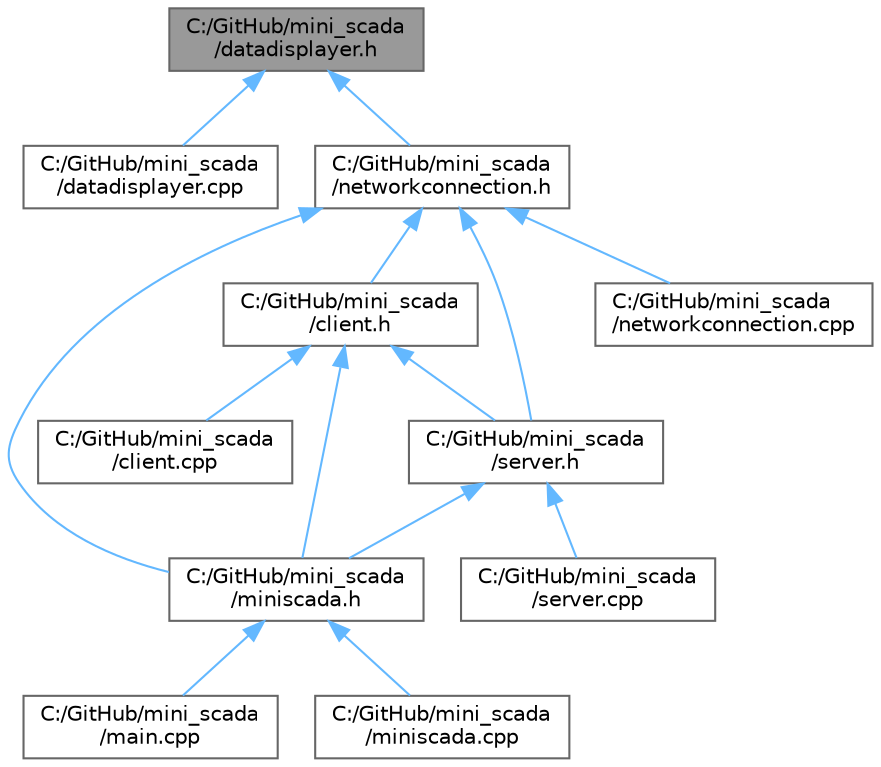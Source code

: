 digraph "C:/GitHub/mini_scada/datadisplayer.h"
{
 // LATEX_PDF_SIZE
  bgcolor="transparent";
  edge [fontname=Helvetica,fontsize=10,labelfontname=Helvetica,labelfontsize=10];
  node [fontname=Helvetica,fontsize=10,shape=box,height=0.2,width=0.4];
  Node1 [id="Node000001",label="C:/GitHub/mini_scada\l/datadisplayer.h",height=0.2,width=0.4,color="gray40", fillcolor="grey60", style="filled", fontcolor="black",tooltip=" "];
  Node1 -> Node2 [id="edge14_Node000001_Node000002",dir="back",color="steelblue1",style="solid",tooltip=" "];
  Node2 [id="Node000002",label="C:/GitHub/mini_scada\l/datadisplayer.cpp",height=0.2,width=0.4,color="grey40", fillcolor="white", style="filled",URL="$datadisplayer_8cpp.html",tooltip=" "];
  Node1 -> Node3 [id="edge15_Node000001_Node000003",dir="back",color="steelblue1",style="solid",tooltip=" "];
  Node3 [id="Node000003",label="C:/GitHub/mini_scada\l/networkconnection.h",height=0.2,width=0.4,color="grey40", fillcolor="white", style="filled",URL="$networkconnection_8h.html",tooltip=" "];
  Node3 -> Node4 [id="edge16_Node000003_Node000004",dir="back",color="steelblue1",style="solid",tooltip=" "];
  Node4 [id="Node000004",label="C:/GitHub/mini_scada\l/client.h",height=0.2,width=0.4,color="grey40", fillcolor="white", style="filled",URL="$client_8h.html",tooltip=" "];
  Node4 -> Node5 [id="edge17_Node000004_Node000005",dir="back",color="steelblue1",style="solid",tooltip=" "];
  Node5 [id="Node000005",label="C:/GitHub/mini_scada\l/client.cpp",height=0.2,width=0.4,color="grey40", fillcolor="white", style="filled",URL="$client_8cpp.html",tooltip=" "];
  Node4 -> Node6 [id="edge18_Node000004_Node000006",dir="back",color="steelblue1",style="solid",tooltip=" "];
  Node6 [id="Node000006",label="C:/GitHub/mini_scada\l/miniscada.h",height=0.2,width=0.4,color="grey40", fillcolor="white", style="filled",URL="$miniscada_8h.html",tooltip=" "];
  Node6 -> Node7 [id="edge19_Node000006_Node000007",dir="back",color="steelblue1",style="solid",tooltip=" "];
  Node7 [id="Node000007",label="C:/GitHub/mini_scada\l/main.cpp",height=0.2,width=0.4,color="grey40", fillcolor="white", style="filled",URL="$main_8cpp.html",tooltip=" "];
  Node6 -> Node8 [id="edge20_Node000006_Node000008",dir="back",color="steelblue1",style="solid",tooltip=" "];
  Node8 [id="Node000008",label="C:/GitHub/mini_scada\l/miniscada.cpp",height=0.2,width=0.4,color="grey40", fillcolor="white", style="filled",URL="$miniscada_8cpp.html",tooltip=" "];
  Node4 -> Node9 [id="edge21_Node000004_Node000009",dir="back",color="steelblue1",style="solid",tooltip=" "];
  Node9 [id="Node000009",label="C:/GitHub/mini_scada\l/server.h",height=0.2,width=0.4,color="grey40", fillcolor="white", style="filled",URL="$server_8h.html",tooltip=" "];
  Node9 -> Node6 [id="edge22_Node000009_Node000006",dir="back",color="steelblue1",style="solid",tooltip=" "];
  Node9 -> Node10 [id="edge23_Node000009_Node000010",dir="back",color="steelblue1",style="solid",tooltip=" "];
  Node10 [id="Node000010",label="C:/GitHub/mini_scada\l/server.cpp",height=0.2,width=0.4,color="grey40", fillcolor="white", style="filled",URL="$server_8cpp.html",tooltip=" "];
  Node3 -> Node6 [id="edge24_Node000003_Node000006",dir="back",color="steelblue1",style="solid",tooltip=" "];
  Node3 -> Node11 [id="edge25_Node000003_Node000011",dir="back",color="steelblue1",style="solid",tooltip=" "];
  Node11 [id="Node000011",label="C:/GitHub/mini_scada\l/networkconnection.cpp",height=0.2,width=0.4,color="grey40", fillcolor="white", style="filled",URL="$networkconnection_8cpp.html",tooltip=" "];
  Node3 -> Node9 [id="edge26_Node000003_Node000009",dir="back",color="steelblue1",style="solid",tooltip=" "];
}
